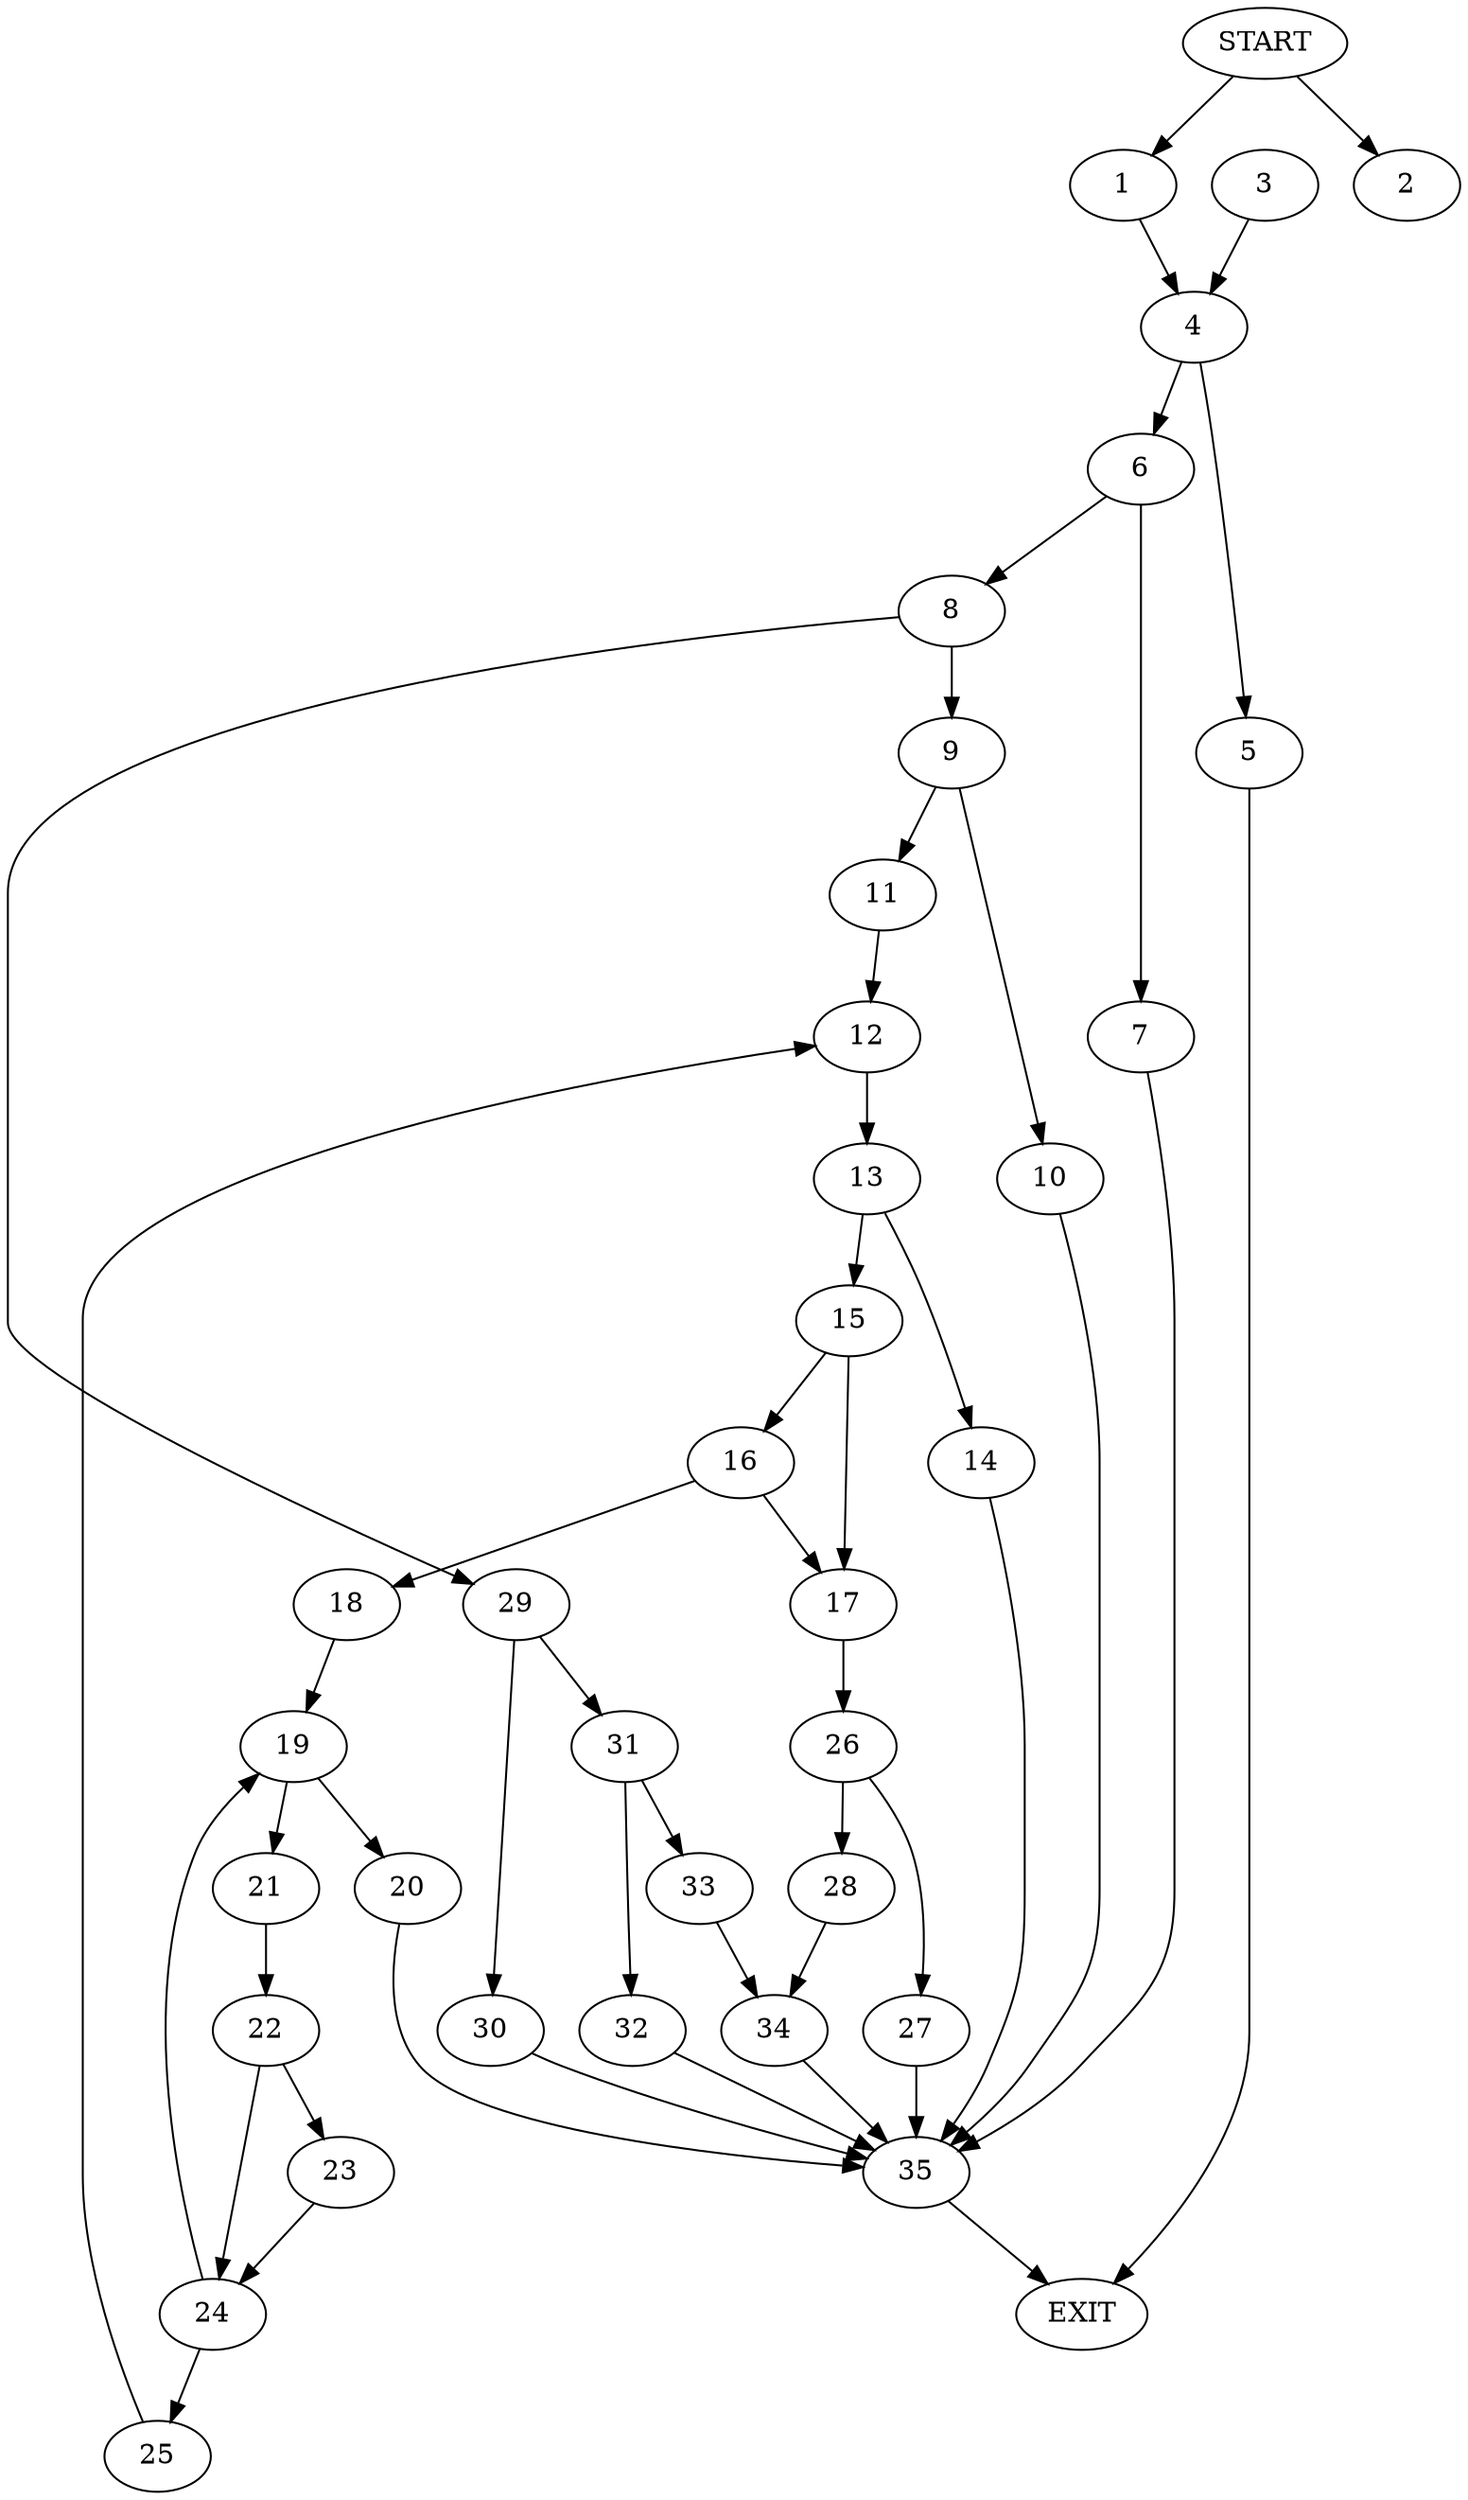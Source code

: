 digraph { 
0 [label="START"];
1;
2;
3;
4;
5;
6;
7;
8;
9;
10;
11;
12;
13;
14;
15;
16;
17;
18;
19;
20;
21;
22;
23;
24;
25;
26;
27;
28;
29;
30;
31;
32;
33;
34;
35;
36[label="EXIT"];
0 -> 1;
0 -> 2;
1 -> 4;
3 -> 4;
4 -> 5;
4 -> 6;
5 -> 36;
6 -> 7;
6 -> 8;
7 -> 35;
8 -> 9;
8 -> 29;
9 -> 10;
9 -> 11;
10 -> 35;
11 -> 12;
12 -> 13;
13 -> 14;
13 -> 15;
14 -> 35;
15 -> 17;
15 -> 16;
16 -> 17;
16 -> 18;
17 -> 26;
18 -> 19;
19 -> 20;
19 -> 21;
20 -> 35;
21 -> 22;
22 -> 24;
22 -> 23;
23 -> 24;
24 -> 19;
24 -> 25;
25 -> 12;
26 -> 27;
26 -> 28;
27 -> 35;
28 -> 34;
29 -> 30;
29 -> 31;
30 -> 35;
31 -> 32;
31 -> 33;
32 -> 35;
33 -> 34;
34 -> 35;
35 -> 36;
}